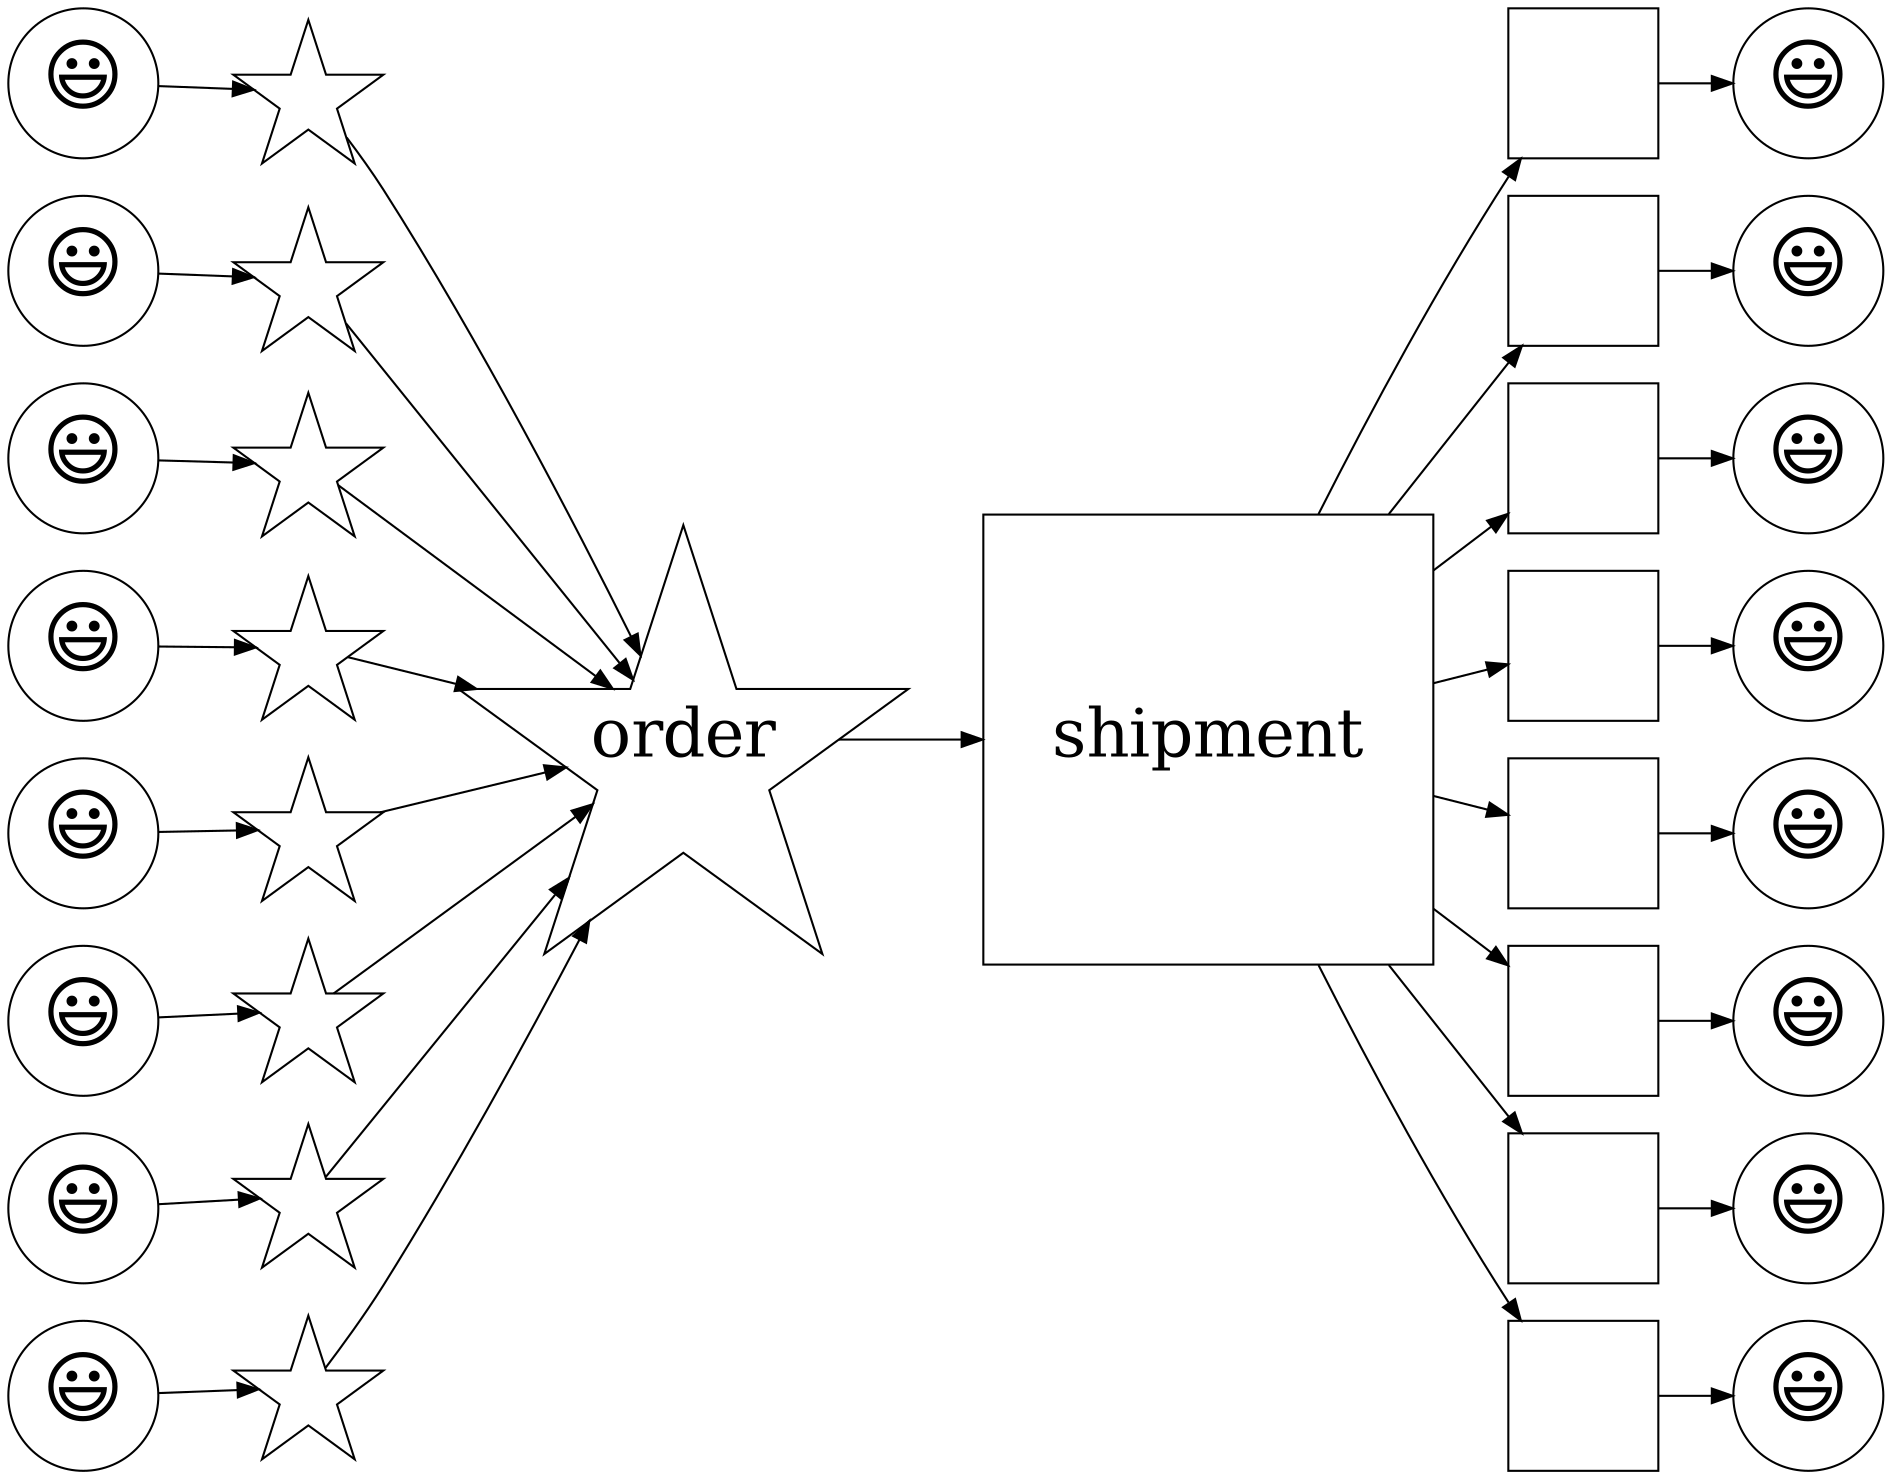 digraph mux {
  rankdir=LR

  subgraph consumers {
    node [shape=circle label="😃" fixedsize=true width=1 fontsize=38] 
    c1; c2; c3; c4; c5; c6; c7; c8;
    e1; e2; e3; e4; e5; e6; e7; e8;
  }

  subgraph orders {
    node [shape=star label="" fixedsize=true width=1]
    o1; o2; o3; o4; o5; o6; o7; o8;

    O [width=3 label="order" fontsize=32]
  }

  subgraph shipments {
    node [shape=square label="" fixedsize=true width=1]
    s1; s2; s3; s4; s5; s6; s7; s8;

    S [width=3 label="shipment" fontsize=32]
  }

  c1 -> o1 -> O
  c2 -> o2 -> O
  c3 -> o3 -> O
  c4 -> o4 -> O
  c5 -> o5 -> O
  c6 -> o6 -> O
  c7 -> o7 -> O
  c8 -> o8 -> O

  O -> S

  S -> s1 -> e1
  S -> s2 -> e2
  S -> s3 -> e3
  S -> s4 -> e4
  S -> s5 -> e5
  S -> s6 -> e6
  S -> s7 -> e7
  S -> s8 -> e8
}
